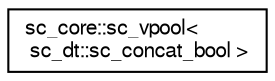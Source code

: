 digraph "Graphical Class Hierarchy"
{
  edge [fontname="FreeSans",fontsize="10",labelfontname="FreeSans",labelfontsize="10"];
  node [fontname="FreeSans",fontsize="10",shape=record];
  rankdir="LR";
  Node0 [label="sc_core::sc_vpool\<\l sc_dt::sc_concat_bool \>",height=0.2,width=0.4,color="black", fillcolor="white", style="filled",URL="$a02128.html"];
}
